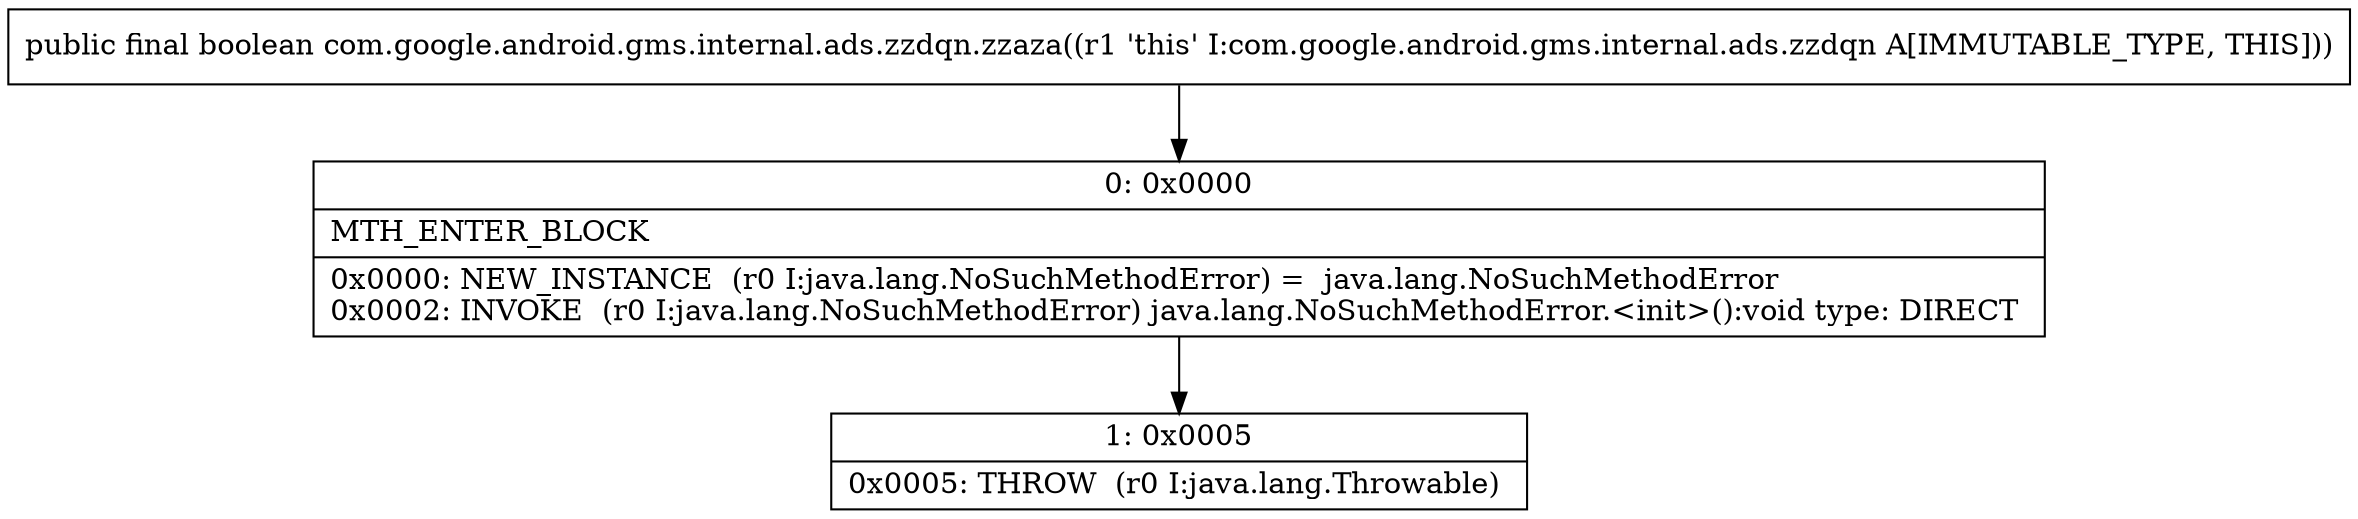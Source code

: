 digraph "CFG forcom.google.android.gms.internal.ads.zzdqn.zzaza()Z" {
Node_0 [shape=record,label="{0\:\ 0x0000|MTH_ENTER_BLOCK\l|0x0000: NEW_INSTANCE  (r0 I:java.lang.NoSuchMethodError) =  java.lang.NoSuchMethodError \l0x0002: INVOKE  (r0 I:java.lang.NoSuchMethodError) java.lang.NoSuchMethodError.\<init\>():void type: DIRECT \l}"];
Node_1 [shape=record,label="{1\:\ 0x0005|0x0005: THROW  (r0 I:java.lang.Throwable) \l}"];
MethodNode[shape=record,label="{public final boolean com.google.android.gms.internal.ads.zzdqn.zzaza((r1 'this' I:com.google.android.gms.internal.ads.zzdqn A[IMMUTABLE_TYPE, THIS])) }"];
MethodNode -> Node_0;
Node_0 -> Node_1;
}

